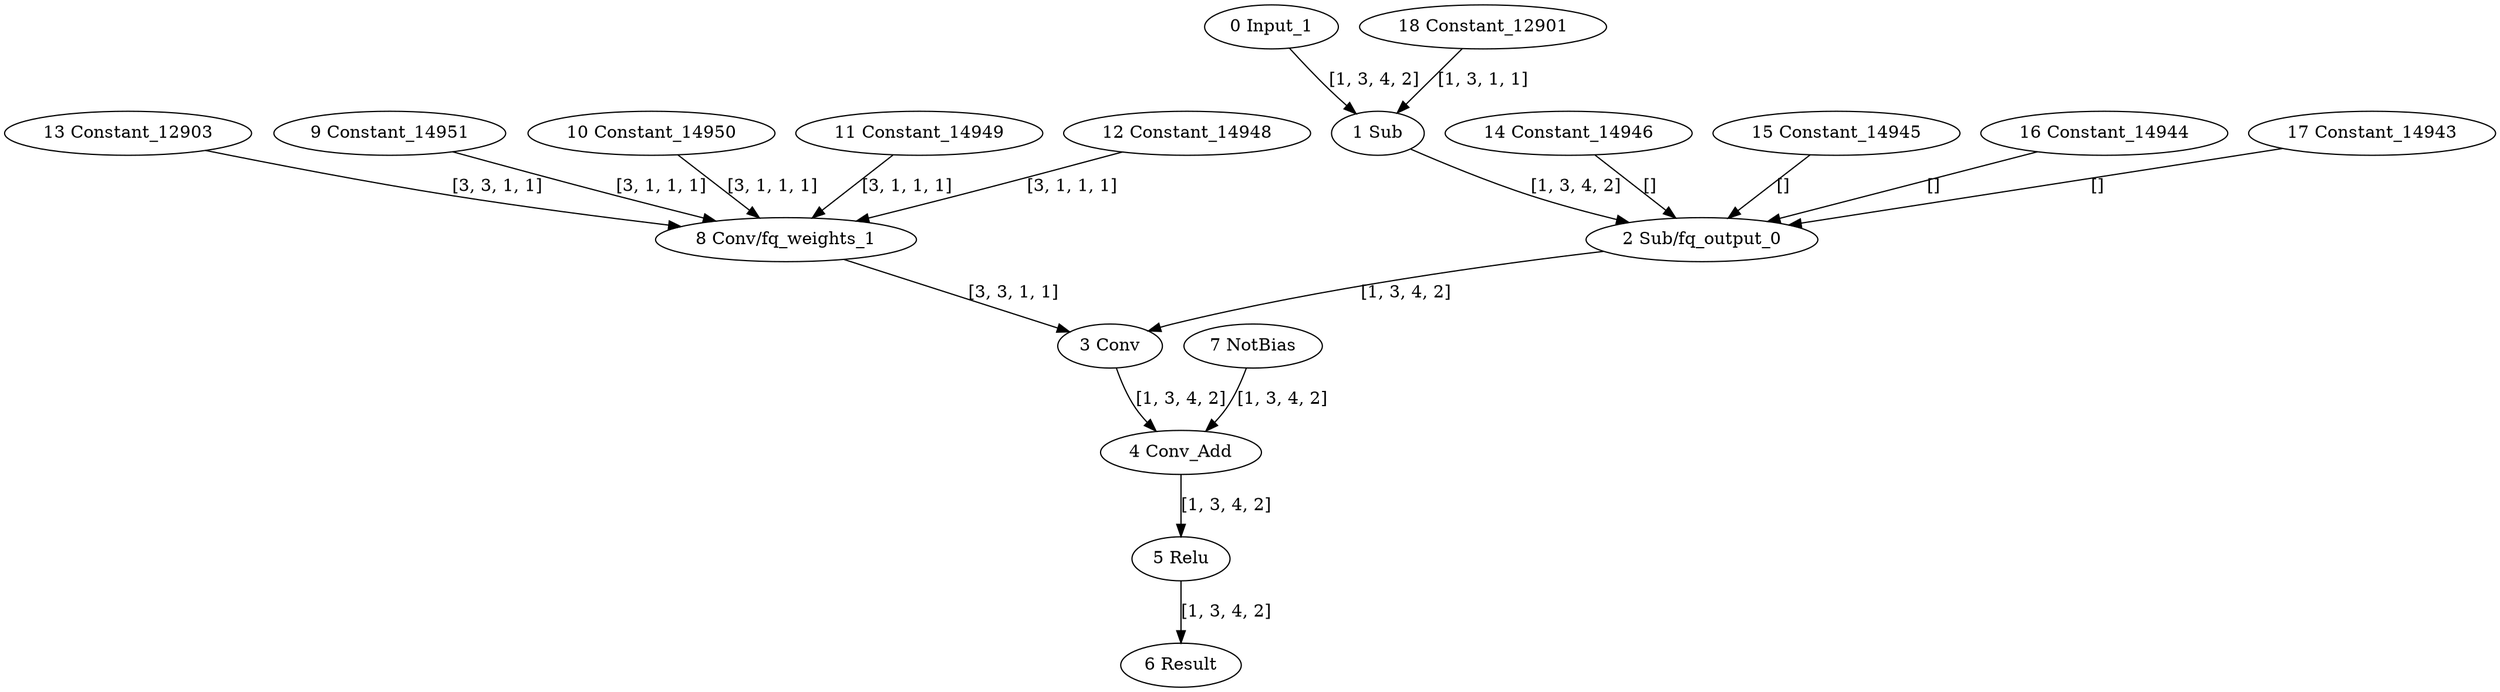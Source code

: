 strict digraph  {
"0 Input_1" [id=0, type=Parameter];
"1 Sub" [id=1, type=Subtract];
"2 Sub/fq_output_0" [id=2, type=FakeQuantize];
"3 Conv" [id=3, type=Convolution];
"4 Conv_Add" [id=4, type=Add];
"5 Relu" [id=5, type=Relu];
"6 Result" [id=6, type=Result];
"7 NotBias" [id=7, type=Constant];
"8 Conv/fq_weights_1" [id=8, type=FakeQuantize];
"9 Constant_14951" [id=9, type=Constant];
"10 Constant_14950" [id=10, type=Constant];
"11 Constant_14949" [id=11, type=Constant];
"12 Constant_14948" [id=12, type=Constant];
"13 Constant_12903" [id=13, type=Constant];
"14 Constant_14946" [id=14, type=Constant];
"15 Constant_14945" [id=15, type=Constant];
"16 Constant_14944" [id=16, type=Constant];
"17 Constant_14943" [id=17, type=Constant];
"18 Constant_12901" [id=18, type=Constant];
"0 Input_1" -> "1 Sub"  [label="[1, 3, 4, 2]", style=solid];
"1 Sub" -> "2 Sub/fq_output_0"  [label="[1, 3, 4, 2]", style=solid];
"2 Sub/fq_output_0" -> "3 Conv"  [label="[1, 3, 4, 2]", style=solid];
"3 Conv" -> "4 Conv_Add"  [label="[1, 3, 4, 2]", style=solid];
"4 Conv_Add" -> "5 Relu"  [label="[1, 3, 4, 2]", style=solid];
"5 Relu" -> "6 Result"  [label="[1, 3, 4, 2]", style=solid];
"7 NotBias" -> "4 Conv_Add"  [label="[1, 3, 4, 2]", style=solid];
"8 Conv/fq_weights_1" -> "3 Conv"  [label="[3, 3, 1, 1]", style=solid];
"9 Constant_14951" -> "8 Conv/fq_weights_1"  [label="[3, 1, 1, 1]", style=solid];
"10 Constant_14950" -> "8 Conv/fq_weights_1"  [label="[3, 1, 1, 1]", style=solid];
"11 Constant_14949" -> "8 Conv/fq_weights_1"  [label="[3, 1, 1, 1]", style=solid];
"12 Constant_14948" -> "8 Conv/fq_weights_1"  [label="[3, 1, 1, 1]", style=solid];
"13 Constant_12903" -> "8 Conv/fq_weights_1"  [label="[3, 3, 1, 1]", style=solid];
"14 Constant_14946" -> "2 Sub/fq_output_0"  [label="[]", style=solid];
"15 Constant_14945" -> "2 Sub/fq_output_0"  [label="[]", style=solid];
"16 Constant_14944" -> "2 Sub/fq_output_0"  [label="[]", style=solid];
"17 Constant_14943" -> "2 Sub/fq_output_0"  [label="[]", style=solid];
"18 Constant_12901" -> "1 Sub"  [label="[1, 3, 1, 1]", style=solid];
}
